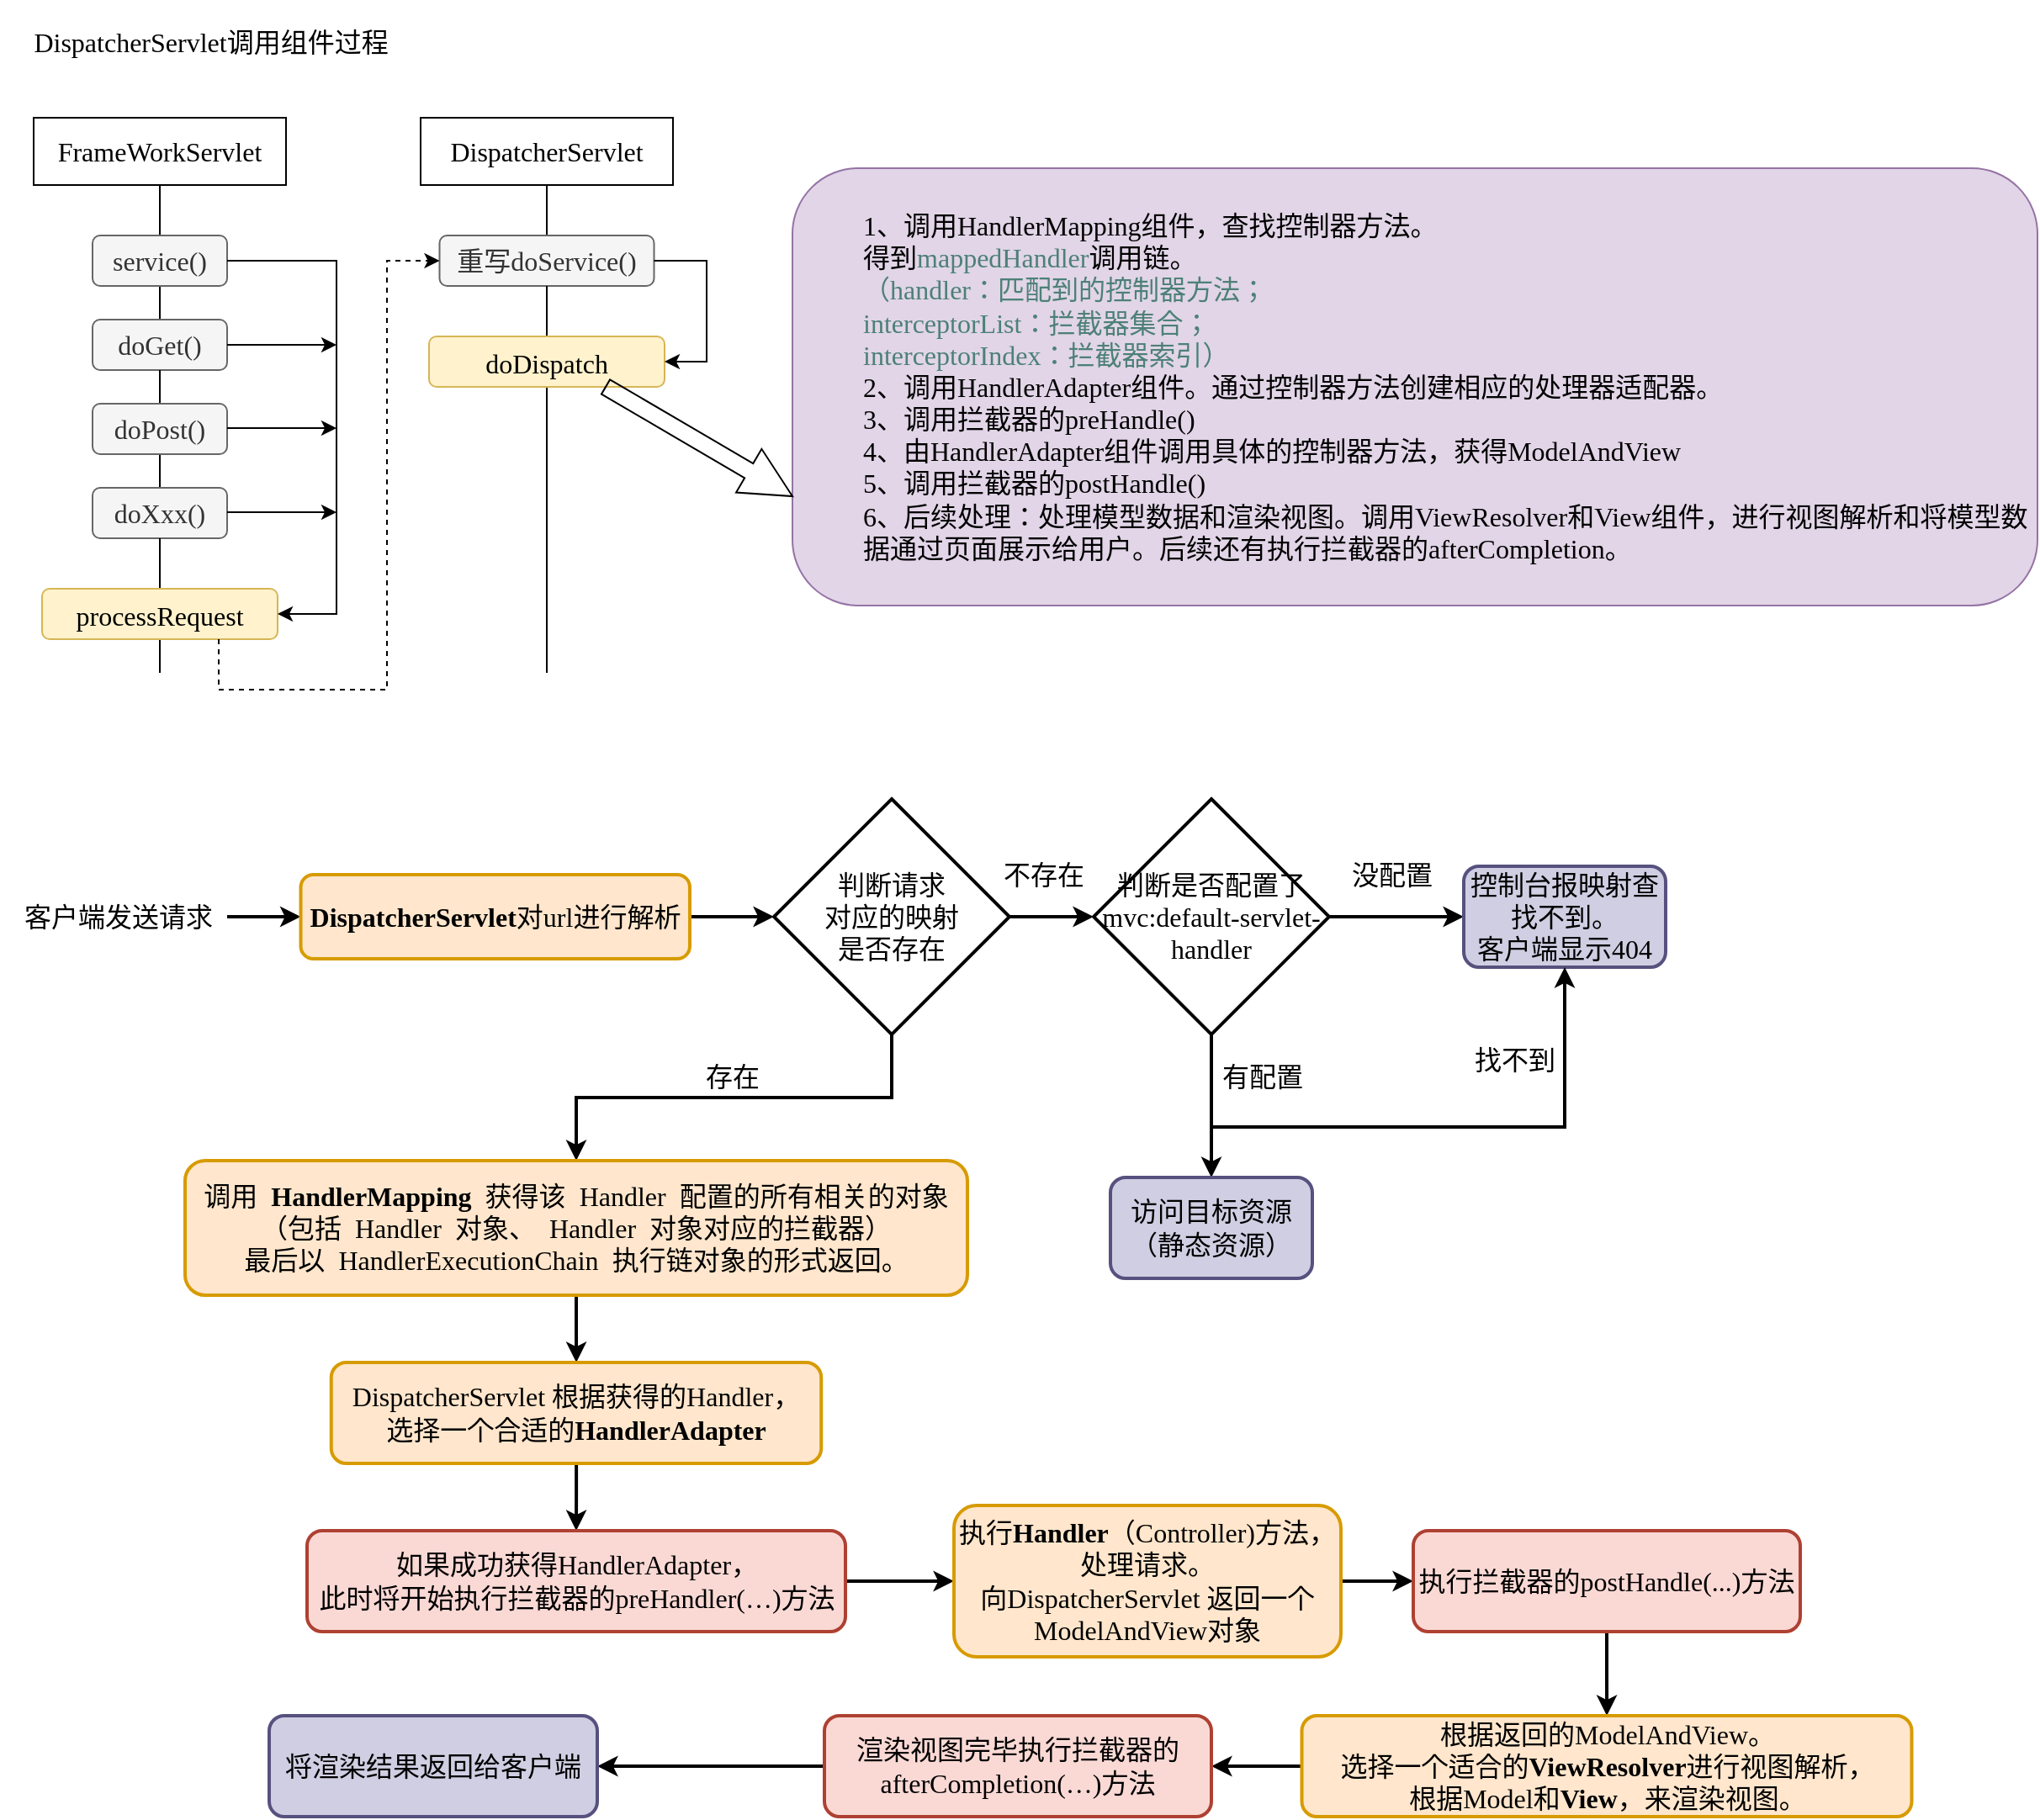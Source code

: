 <mxfile version="15.6.8" type="github">
  <diagram id="KfAR4TID4Bc1_DBofIgW" name="第 1 页">
    <mxGraphModel dx="1422" dy="761" grid="1" gridSize="10" guides="1" tooltips="1" connect="1" arrows="1" fold="1" page="1" pageScale="1" pageWidth="827" pageHeight="1169" math="0" shadow="0">
      <root>
        <mxCell id="0" />
        <mxCell id="1" parent="0" />
        <mxCell id="44p9dVUpJdmk08ztDr2i-1" value="&lt;p&gt;&lt;font face=&quot;Comic Sans MS&quot; style=&quot;font-size: 16px&quot;&gt;DispatcherServlet调用组件过程&lt;/font&gt;&lt;/p&gt;" style="text;html=1;align=center;verticalAlign=middle;resizable=0;points=[];autosize=1;strokeColor=none;fillColor=none;" vertex="1" parent="1">
          <mxGeometry x="30" y="40" width="250" height="50" as="geometry" />
        </mxCell>
        <mxCell id="44p9dVUpJdmk08ztDr2i-2" value="FrameWorkServlet" style="rounded=0;whiteSpace=wrap;html=1;fontFamily=Comic Sans MS;fontSize=16;" vertex="1" parent="1">
          <mxGeometry x="50" y="110" width="150" height="40" as="geometry" />
        </mxCell>
        <mxCell id="44p9dVUpJdmk08ztDr2i-3" value="DispatcherServlet" style="rounded=0;whiteSpace=wrap;html=1;fontFamily=Comic Sans MS;fontSize=16;" vertex="1" parent="1">
          <mxGeometry x="280" y="110" width="150" height="40" as="geometry" />
        </mxCell>
        <mxCell id="44p9dVUpJdmk08ztDr2i-4" value="" style="endArrow=none;html=1;rounded=0;fontFamily=Comic Sans MS;fontSize=16;entryX=0.5;entryY=1;entryDx=0;entryDy=0;startArrow=none;" edge="1" parent="1" source="44p9dVUpJdmk08ztDr2i-7" target="44p9dVUpJdmk08ztDr2i-2">
          <mxGeometry width="50" height="50" relative="1" as="geometry">
            <mxPoint x="125" y="360" as="sourcePoint" />
            <mxPoint x="440" y="340" as="targetPoint" />
          </mxGeometry>
        </mxCell>
        <mxCell id="44p9dVUpJdmk08ztDr2i-6" value="service()" style="rounded=1;whiteSpace=wrap;html=1;fontFamily=Comic Sans MS;fontSize=16;fillColor=#f5f5f5;fontColor=#333333;strokeColor=#666666;" vertex="1" parent="1">
          <mxGeometry x="85" y="180" width="80" height="30" as="geometry" />
        </mxCell>
        <mxCell id="44p9dVUpJdmk08ztDr2i-7" value="doGet()" style="rounded=1;whiteSpace=wrap;html=1;fontFamily=Comic Sans MS;fontSize=16;fillColor=#f5f5f5;fontColor=#333333;strokeColor=#666666;" vertex="1" parent="1">
          <mxGeometry x="85" y="230" width="80" height="30" as="geometry" />
        </mxCell>
        <mxCell id="44p9dVUpJdmk08ztDr2i-8" value="" style="endArrow=none;html=1;rounded=0;fontFamily=Comic Sans MS;fontSize=16;entryX=0.5;entryY=1;entryDx=0;entryDy=0;startArrow=none;" edge="1" parent="1" source="44p9dVUpJdmk08ztDr2i-10" target="44p9dVUpJdmk08ztDr2i-7">
          <mxGeometry width="50" height="50" relative="1" as="geometry">
            <mxPoint x="125" y="440" as="sourcePoint" />
            <mxPoint x="125" y="150" as="targetPoint" />
          </mxGeometry>
        </mxCell>
        <mxCell id="44p9dVUpJdmk08ztDr2i-9" value="doPost()" style="rounded=1;whiteSpace=wrap;html=1;fontFamily=Comic Sans MS;fontSize=16;fillColor=#f5f5f5;fontColor=#333333;strokeColor=#666666;" vertex="1" parent="1">
          <mxGeometry x="85" y="280" width="80" height="30" as="geometry" />
        </mxCell>
        <mxCell id="44p9dVUpJdmk08ztDr2i-10" value="doXxx()" style="rounded=1;whiteSpace=wrap;html=1;fontFamily=Comic Sans MS;fontSize=16;fillColor=#f5f5f5;fontColor=#333333;strokeColor=#666666;" vertex="1" parent="1">
          <mxGeometry x="85" y="330" width="80" height="30" as="geometry" />
        </mxCell>
        <mxCell id="44p9dVUpJdmk08ztDr2i-11" value="" style="endArrow=none;html=1;rounded=0;fontFamily=Comic Sans MS;fontSize=16;entryX=0.5;entryY=1;entryDx=0;entryDy=0;" edge="1" parent="1" target="44p9dVUpJdmk08ztDr2i-10">
          <mxGeometry width="50" height="50" relative="1" as="geometry">
            <mxPoint x="125" y="440" as="sourcePoint" />
            <mxPoint x="125" y="270" as="targetPoint" />
          </mxGeometry>
        </mxCell>
        <mxCell id="44p9dVUpJdmk08ztDr2i-12" value="processRequest" style="text;whiteSpace=wrap;html=1;fontSize=16;fontFamily=Comic Sans MS;fillColor=#fff2cc;strokeColor=#d6b656;rounded=1;align=center;" vertex="1" parent="1">
          <mxGeometry x="55" y="390" width="140" height="30" as="geometry" />
        </mxCell>
        <mxCell id="44p9dVUpJdmk08ztDr2i-14" value="" style="endArrow=classic;html=1;rounded=0;fontFamily=Comic Sans MS;fontSize=16;exitX=1;exitY=0.5;exitDx=0;exitDy=0;entryX=1;entryY=0.5;entryDx=0;entryDy=0;" edge="1" parent="1" source="44p9dVUpJdmk08ztDr2i-6" target="44p9dVUpJdmk08ztDr2i-12">
          <mxGeometry width="50" height="50" relative="1" as="geometry">
            <mxPoint x="390" y="290" as="sourcePoint" />
            <mxPoint x="440" y="240" as="targetPoint" />
            <Array as="points">
              <mxPoint x="230" y="195" />
              <mxPoint x="230" y="405" />
            </Array>
          </mxGeometry>
        </mxCell>
        <mxCell id="44p9dVUpJdmk08ztDr2i-15" value="" style="endArrow=classic;html=1;rounded=0;fontFamily=Comic Sans MS;fontSize=16;exitX=1;exitY=0.5;exitDx=0;exitDy=0;" edge="1" parent="1" source="44p9dVUpJdmk08ztDr2i-7">
          <mxGeometry width="50" height="50" relative="1" as="geometry">
            <mxPoint x="390" y="290" as="sourcePoint" />
            <mxPoint x="230" y="245" as="targetPoint" />
          </mxGeometry>
        </mxCell>
        <mxCell id="44p9dVUpJdmk08ztDr2i-16" value="" style="endArrow=classic;html=1;rounded=0;fontFamily=Comic Sans MS;fontSize=16;exitX=1;exitY=0.5;exitDx=0;exitDy=0;" edge="1" parent="1">
          <mxGeometry width="50" height="50" relative="1" as="geometry">
            <mxPoint x="165" y="294.5" as="sourcePoint" />
            <mxPoint x="230" y="294.5" as="targetPoint" />
          </mxGeometry>
        </mxCell>
        <mxCell id="44p9dVUpJdmk08ztDr2i-17" value="" style="endArrow=classic;html=1;rounded=0;fontFamily=Comic Sans MS;fontSize=16;exitX=1;exitY=0.5;exitDx=0;exitDy=0;" edge="1" parent="1">
          <mxGeometry width="50" height="50" relative="1" as="geometry">
            <mxPoint x="165" y="344.5" as="sourcePoint" />
            <mxPoint x="230" y="344.5" as="targetPoint" />
          </mxGeometry>
        </mxCell>
        <mxCell id="44p9dVUpJdmk08ztDr2i-18" value="" style="endArrow=none;html=1;rounded=0;fontFamily=Comic Sans MS;fontSize=16;entryX=0.5;entryY=1;entryDx=0;entryDy=0;startArrow=none;" edge="1" parent="1" source="44p9dVUpJdmk08ztDr2i-19" target="44p9dVUpJdmk08ztDr2i-3">
          <mxGeometry width="50" height="50" relative="1" as="geometry">
            <mxPoint x="355" y="440" as="sourcePoint" />
            <mxPoint x="440" y="240" as="targetPoint" />
          </mxGeometry>
        </mxCell>
        <mxCell id="44p9dVUpJdmk08ztDr2i-19" value="重写doService()" style="rounded=1;whiteSpace=wrap;html=1;fontFamily=Comic Sans MS;fontSize=16;fillColor=#f5f5f5;fontColor=#333333;strokeColor=#666666;" vertex="1" parent="1">
          <mxGeometry x="291.25" y="180" width="127.5" height="30" as="geometry" />
        </mxCell>
        <mxCell id="44p9dVUpJdmk08ztDr2i-21" value="" style="endArrow=none;html=1;rounded=0;fontFamily=Comic Sans MS;fontSize=16;entryX=0.5;entryY=1;entryDx=0;entryDy=0;" edge="1" parent="1" target="44p9dVUpJdmk08ztDr2i-19">
          <mxGeometry width="50" height="50" relative="1" as="geometry">
            <mxPoint x="355" y="440" as="sourcePoint" />
            <mxPoint x="355" y="150" as="targetPoint" />
          </mxGeometry>
        </mxCell>
        <mxCell id="44p9dVUpJdmk08ztDr2i-22" value="" style="endArrow=classic;html=1;rounded=0;fontFamily=Comic Sans MS;fontSize=16;exitX=0.75;exitY=1;exitDx=0;exitDy=0;entryX=0;entryY=0.5;entryDx=0;entryDy=0;dashed=1;" edge="1" parent="1" source="44p9dVUpJdmk08ztDr2i-12" target="44p9dVUpJdmk08ztDr2i-19">
          <mxGeometry width="50" height="50" relative="1" as="geometry">
            <mxPoint x="440" y="330" as="sourcePoint" />
            <mxPoint x="490" y="280" as="targetPoint" />
            <Array as="points">
              <mxPoint x="160" y="450" />
              <mxPoint x="260" y="450" />
              <mxPoint x="260" y="195" />
            </Array>
          </mxGeometry>
        </mxCell>
        <mxCell id="44p9dVUpJdmk08ztDr2i-23" value="doDispatch" style="text;whiteSpace=wrap;html=1;fontSize=16;fontFamily=Comic Sans MS;fillColor=#fff2cc;strokeColor=#d6b656;rounded=1;align=center;" vertex="1" parent="1">
          <mxGeometry x="285" y="240" width="140" height="30" as="geometry" />
        </mxCell>
        <mxCell id="44p9dVUpJdmk08ztDr2i-25" value="" style="endArrow=classic;html=1;rounded=0;fontFamily=Comic Sans MS;fontSize=16;exitX=1;exitY=0.5;exitDx=0;exitDy=0;entryX=1;entryY=0.5;entryDx=0;entryDy=0;" edge="1" parent="1" source="44p9dVUpJdmk08ztDr2i-19" target="44p9dVUpJdmk08ztDr2i-23">
          <mxGeometry width="50" height="50" relative="1" as="geometry">
            <mxPoint x="390" y="280" as="sourcePoint" />
            <mxPoint x="440" y="230" as="targetPoint" />
            <Array as="points">
              <mxPoint x="450" y="195" />
              <mxPoint x="450" y="255" />
            </Array>
          </mxGeometry>
        </mxCell>
        <mxCell id="44p9dVUpJdmk08ztDr2i-29" value="&lt;blockquote style=&quot;margin: 0 0 0 40px ; border: none ; padding: 0px&quot;&gt;&lt;div&gt;&lt;span&gt;&lt;font face=&quot;Times New Roman&quot;&gt;1、调用HandlerMapping组件，查找控制器方法。&lt;/font&gt;&lt;/span&gt;&lt;/div&gt;&lt;div&gt;&lt;font face=&quot;Times New Roman&quot;&gt;&lt;span&gt;得到&lt;/span&gt;&lt;font color=&quot;#4d8077&quot;&gt;mappedHandler&lt;/font&gt;&lt;span&gt;调用链。&lt;/span&gt;&lt;/font&gt;&lt;/div&gt;&lt;font face=&quot;Times New Roman&quot;&gt;&lt;font color=&quot;#4d8077&quot;&gt;&lt;div&gt;&lt;span&gt;（&lt;/span&gt;&lt;span&gt;handler：匹配到的控制器方法；&lt;/span&gt;&lt;/div&gt;&lt;/font&gt;&lt;font color=&quot;#4d8077&quot;&gt;&lt;div&gt;&lt;span&gt;interceptorList：拦截器集合；&lt;/span&gt;&lt;/div&gt;&lt;/font&gt;&lt;font color=&quot;#4d8077&quot;&gt;&lt;div&gt;&lt;span&gt;interceptorIndex：拦截器索引）&lt;/span&gt;&lt;/div&gt;&lt;/font&gt;2、调用HandlerAdapter组件。通过控制器方法创建相应的处理器适配器。&lt;br&gt;3、调用拦截器的preHandle()&lt;br&gt;4、由HandlerAdapter组件调用具体的控制器方法，获得ModelAndView&lt;br&gt;5、调用拦截器的postHandle()&lt;br&gt;6、后续处理：处理模型数据和渲染视图。调用ViewResolver和View组件，进行视图解析和将模型数据通过页面展示给用户。后续还有执行拦截器的afterCompletion。&lt;/font&gt;&lt;/blockquote&gt;" style="rounded=1;whiteSpace=wrap;html=1;fontFamily=Comic Sans MS;fontSize=16;align=left;fillColor=#e1d5e7;strokeColor=#9673a6;" vertex="1" parent="1">
          <mxGeometry x="501" y="140" width="740" height="260" as="geometry" />
        </mxCell>
        <mxCell id="44p9dVUpJdmk08ztDr2i-30" value="" style="shape=arrow;endArrow=classic;html=1;rounded=0;fontFamily=Times New Roman;fontSize=16;fontColor=#000000;exitX=0.75;exitY=1;exitDx=0;exitDy=0;entryX=0;entryY=0.75;entryDx=0;entryDy=0;" edge="1" parent="1" source="44p9dVUpJdmk08ztDr2i-23" target="44p9dVUpJdmk08ztDr2i-29">
          <mxGeometry width="50" height="50" relative="1" as="geometry">
            <mxPoint x="420" y="390" as="sourcePoint" />
            <mxPoint x="470" y="340" as="targetPoint" />
            <Array as="points">
              <mxPoint x="390" y="335" />
            </Array>
          </mxGeometry>
        </mxCell>
        <mxCell id="44p9dVUpJdmk08ztDr2i-34" value="" style="edgeStyle=orthogonalEdgeStyle;rounded=0;orthogonalLoop=1;jettySize=auto;html=1;fontFamily=Times New Roman;fontSize=16;fontColor=#000000;startArrow=none;startFill=0;endArrow=classic;endFill=1;strokeWidth=2;" edge="1" parent="1" source="44p9dVUpJdmk08ztDr2i-32" target="44p9dVUpJdmk08ztDr2i-33">
          <mxGeometry relative="1" as="geometry" />
        </mxCell>
        <mxCell id="44p9dVUpJdmk08ztDr2i-32" value="客户端发送请求" style="text;html=1;align=center;verticalAlign=middle;resizable=0;points=[];autosize=1;strokeColor=none;fillColor=none;fontSize=16;fontFamily=Times New Roman;fontColor=#000000;" vertex="1" parent="1">
          <mxGeometry x="35" y="575" width="130" height="20" as="geometry" />
        </mxCell>
        <mxCell id="44p9dVUpJdmk08ztDr2i-36" style="edgeStyle=orthogonalEdgeStyle;rounded=0;orthogonalLoop=1;jettySize=auto;html=1;exitX=1;exitY=0.5;exitDx=0;exitDy=0;fontFamily=Times New Roman;fontSize=16;fontColor=#000000;startArrow=none;startFill=0;endArrow=classic;endFill=1;strokeWidth=2;" edge="1" parent="1" source="44p9dVUpJdmk08ztDr2i-33">
          <mxGeometry relative="1" as="geometry">
            <mxPoint x="440" y="585" as="targetPoint" />
          </mxGeometry>
        </mxCell>
        <mxCell id="44p9dVUpJdmk08ztDr2i-38" value="" style="edgeStyle=orthogonalEdgeStyle;rounded=0;orthogonalLoop=1;jettySize=auto;html=1;fontFamily=Times New Roman;fontSize=16;fontColor=#000000;startArrow=none;startFill=0;endArrow=classic;endFill=1;strokeWidth=2;" edge="1" parent="1" source="44p9dVUpJdmk08ztDr2i-33" target="44p9dVUpJdmk08ztDr2i-37">
          <mxGeometry relative="1" as="geometry" />
        </mxCell>
        <mxCell id="44p9dVUpJdmk08ztDr2i-33" value="&lt;b&gt;DispatcherServlet&lt;/b&gt;对url进行解析" style="whiteSpace=wrap;html=1;rounded=1;fontFamily=Times New Roman;fontSize=16;align=center;strokeWidth=2;fillColor=#ffe6cc;strokeColor=#d79b00;" vertex="1" parent="1">
          <mxGeometry x="208.75" y="560" width="231.25" height="50" as="geometry" />
        </mxCell>
        <mxCell id="44p9dVUpJdmk08ztDr2i-41" value="" style="edgeStyle=orthogonalEdgeStyle;rounded=0;orthogonalLoop=1;jettySize=auto;html=1;fontFamily=Times New Roman;fontSize=16;fontColor=#000000;startArrow=none;startFill=0;endArrow=classic;endFill=1;strokeWidth=2;" edge="1" parent="1" source="44p9dVUpJdmk08ztDr2i-37" target="44p9dVUpJdmk08ztDr2i-40">
          <mxGeometry relative="1" as="geometry" />
        </mxCell>
        <mxCell id="44p9dVUpJdmk08ztDr2i-53" value="" style="edgeStyle=orthogonalEdgeStyle;rounded=0;orthogonalLoop=1;jettySize=auto;html=1;fontFamily=Times New Roman;fontSize=16;fontColor=#000000;startArrow=none;startFill=0;endArrow=classic;endFill=1;strokeWidth=2;" edge="1" parent="1" source="44p9dVUpJdmk08ztDr2i-37" target="44p9dVUpJdmk08ztDr2i-52">
          <mxGeometry relative="1" as="geometry" />
        </mxCell>
        <mxCell id="44p9dVUpJdmk08ztDr2i-37" value="&lt;span&gt;判断请求&lt;br&gt;对应的映射&lt;br&gt;是否存在&lt;/span&gt;" style="strokeWidth=2;html=1;shape=mxgraph.flowchart.decision;whiteSpace=wrap;rounded=1;fontFamily=Times New Roman;fontSize=16;fontColor=#000000;align=center;" vertex="1" parent="1">
          <mxGeometry x="490" y="515" width="140" height="140" as="geometry" />
        </mxCell>
        <mxCell id="44p9dVUpJdmk08ztDr2i-44" value="" style="edgeStyle=orthogonalEdgeStyle;rounded=0;orthogonalLoop=1;jettySize=auto;html=1;fontFamily=Times New Roman;fontSize=16;fontColor=#000000;startArrow=none;startFill=0;endArrow=classic;endFill=1;strokeWidth=2;" edge="1" parent="1" source="44p9dVUpJdmk08ztDr2i-40" target="44p9dVUpJdmk08ztDr2i-43">
          <mxGeometry relative="1" as="geometry" />
        </mxCell>
        <mxCell id="44p9dVUpJdmk08ztDr2i-47" value="" style="edgeStyle=orthogonalEdgeStyle;rounded=0;orthogonalLoop=1;jettySize=auto;html=1;fontFamily=Times New Roman;fontSize=16;fontColor=#000000;startArrow=none;startFill=0;endArrow=classic;endFill=1;strokeWidth=2;" edge="1" parent="1" source="44p9dVUpJdmk08ztDr2i-40" target="44p9dVUpJdmk08ztDr2i-46">
          <mxGeometry relative="1" as="geometry" />
        </mxCell>
        <mxCell id="44p9dVUpJdmk08ztDr2i-40" value="&lt;span&gt;判断是否配置了&lt;br&gt;&lt;/span&gt;mvc:default-servlet-handler" style="strokeWidth=2;html=1;shape=mxgraph.flowchart.decision;whiteSpace=wrap;rounded=1;fontFamily=Times New Roman;fontSize=16;fontColor=#000000;align=center;" vertex="1" parent="1">
          <mxGeometry x="680" y="515" width="140" height="140" as="geometry" />
        </mxCell>
        <mxCell id="44p9dVUpJdmk08ztDr2i-42" value="不存在" style="text;html=1;align=center;verticalAlign=middle;resizable=0;points=[];autosize=1;strokeColor=none;fillColor=none;fontSize=16;fontFamily=Times New Roman;fontColor=#000000;" vertex="1" parent="1">
          <mxGeometry x="620" y="550" width="60" height="20" as="geometry" />
        </mxCell>
        <mxCell id="44p9dVUpJdmk08ztDr2i-43" value="控制台报映射查找不到。&lt;br&gt;客户端显示404" style="whiteSpace=wrap;html=1;rounded=1;fontFamily=Times New Roman;fontSize=16;strokeWidth=2;fillColor=#d0cee2;strokeColor=#56517e;" vertex="1" parent="1">
          <mxGeometry x="900" y="555" width="120" height="60" as="geometry" />
        </mxCell>
        <mxCell id="44p9dVUpJdmk08ztDr2i-45" value="没配置" style="text;html=1;align=center;verticalAlign=middle;resizable=0;points=[];autosize=1;strokeColor=none;fillColor=none;fontSize=16;fontFamily=Times New Roman;fontColor=#000000;" vertex="1" parent="1">
          <mxGeometry x="827" y="550" width="60" height="20" as="geometry" />
        </mxCell>
        <mxCell id="44p9dVUpJdmk08ztDr2i-46" value="访问目标资源（静态资源）" style="whiteSpace=wrap;html=1;rounded=1;fontFamily=Times New Roman;fontSize=16;strokeWidth=2;fillColor=#d0cee2;strokeColor=#56517e;" vertex="1" parent="1">
          <mxGeometry x="690" y="740" width="120" height="60" as="geometry" />
        </mxCell>
        <mxCell id="44p9dVUpJdmk08ztDr2i-48" value="有配置" style="text;html=1;align=center;verticalAlign=middle;resizable=0;points=[];autosize=1;strokeColor=none;fillColor=none;fontSize=16;fontFamily=Times New Roman;fontColor=#000000;" vertex="1" parent="1">
          <mxGeometry x="750" y="670" width="60" height="20" as="geometry" />
        </mxCell>
        <mxCell id="44p9dVUpJdmk08ztDr2i-49" value="" style="endArrow=classic;html=1;rounded=0;fontFamily=Times New Roman;fontSize=16;fontColor=#000000;strokeWidth=2;entryX=0.5;entryY=1;entryDx=0;entryDy=0;" edge="1" parent="1" target="44p9dVUpJdmk08ztDr2i-43">
          <mxGeometry width="50" height="50" relative="1" as="geometry">
            <mxPoint x="750" y="710" as="sourcePoint" />
            <mxPoint x="670" y="670" as="targetPoint" />
            <Array as="points">
              <mxPoint x="960" y="710" />
            </Array>
          </mxGeometry>
        </mxCell>
        <mxCell id="44p9dVUpJdmk08ztDr2i-50" value="找不到" style="text;html=1;align=center;verticalAlign=middle;resizable=0;points=[];autosize=1;strokeColor=none;fillColor=none;fontSize=16;fontFamily=Times New Roman;fontColor=#000000;" vertex="1" parent="1">
          <mxGeometry x="900" y="660" width="60" height="20" as="geometry" />
        </mxCell>
        <mxCell id="44p9dVUpJdmk08ztDr2i-56" value="" style="edgeStyle=orthogonalEdgeStyle;rounded=0;orthogonalLoop=1;jettySize=auto;html=1;fontFamily=Times New Roman;fontSize=16;fontColor=#000000;startArrow=none;startFill=0;endArrow=classic;endFill=1;strokeWidth=2;" edge="1" parent="1" source="44p9dVUpJdmk08ztDr2i-52" target="44p9dVUpJdmk08ztDr2i-55">
          <mxGeometry relative="1" as="geometry" />
        </mxCell>
        <mxCell id="44p9dVUpJdmk08ztDr2i-52" value="&lt;span class=&quot;&quot; style=&quot;box-sizing: border-box ; word-break: break-word ; text-align: left&quot;&gt;调用&lt;/span&gt;&lt;span style=&quot;padding-right: 0.125em ; padding-left: 0.125em&quot;&gt;&lt;i style=&quot;box-sizing: border-box ; text-align: left ; padding: 0px 0.125em&quot;&gt;&lt;/i&gt;&lt;/span&gt;&lt;span class=&quot;&quot; style=&quot;box-sizing: border-box ; word-break: break-word ; text-align: left&quot;&gt;&lt;b&gt;HandlerMapping&lt;/b&gt;&lt;/span&gt;&lt;span style=&quot;padding-right: 0.125em ; padding-left: 0.125em&quot;&gt;&lt;i style=&quot;box-sizing: border-box ; text-align: left ; padding: 0px 0.125em&quot;&gt;&lt;/i&gt;&lt;/span&gt;&lt;span class=&quot;&quot; style=&quot;box-sizing: border-box ; word-break: break-word ; text-align: left&quot;&gt;获得该&lt;/span&gt;&lt;span style=&quot;padding-right: 0.125em ; padding-left: 0.125em&quot;&gt;&lt;i style=&quot;box-sizing: border-box ; text-align: left ; padding: 0px 0.125em&quot;&gt;&lt;/i&gt;&lt;/span&gt;&lt;span class=&quot;&quot; style=&quot;box-sizing: border-box ; word-break: break-word ; text-align: left&quot;&gt;Handler&lt;/span&gt;&lt;span style=&quot;padding-right: 0.125em ; padding-left: 0.125em&quot;&gt;&lt;i style=&quot;box-sizing: border-box ; text-align: left ; padding: 0px 0.125em&quot;&gt;&lt;/i&gt;&lt;/span&gt;&lt;span class=&quot;&quot; style=&quot;box-sizing: border-box ; word-break: break-word ; text-align: left&quot;&gt;配置的所有相关的对象&lt;br&gt;（包括&lt;/span&gt;&lt;span style=&quot;padding-right: 0.125em ; padding-left: 0.125em&quot;&gt;&lt;i style=&quot;box-sizing: border-box ; text-align: left ; padding: 0px 0.125em&quot;&gt;&lt;/i&gt;&lt;/span&gt;&lt;span class=&quot;&quot; style=&quot;box-sizing: border-box ; word-break: break-word ; text-align: left&quot;&gt;Handler&lt;/span&gt;&lt;span style=&quot;padding-right: 0.125em ; padding-left: 0.125em&quot;&gt;&lt;i style=&quot;box-sizing: border-box ; text-align: left ; padding: 0px 0.125em&quot;&gt;&lt;/i&gt;&lt;/span&gt;&lt;span class=&quot;&quot; style=&quot;box-sizing: border-box ; word-break: break-word ; text-align: left&quot;&gt;对象、&lt;/span&gt;&lt;span style=&quot;padding-right: 0.125em ; padding-left: 0.125em&quot;&gt;&lt;i style=&quot;box-sizing: border-box ; text-align: left ; padding: 0px 0.125em&quot;&gt;&lt;/i&gt;&lt;/span&gt;&lt;span class=&quot;&quot; style=&quot;box-sizing: border-box ; word-break: break-word ; text-align: left&quot;&gt;Handler&lt;/span&gt;&lt;span style=&quot;padding-right: 0.125em ; padding-left: 0.125em&quot;&gt;&lt;i style=&quot;box-sizing: border-box ; text-align: left ; padding: 0px 0.125em&quot;&gt;&lt;/i&gt;&lt;/span&gt;&lt;span class=&quot;&quot; style=&quot;box-sizing: border-box ; word-break: break-word ; text-align: left&quot;&gt;对象对应的拦截器）&lt;br&gt;最后以&lt;/span&gt;&lt;span style=&quot;padding-right: 0.125em ; padding-left: 0.125em&quot;&gt;&lt;i style=&quot;box-sizing: border-box ; text-align: left ; padding: 0px 0.125em&quot;&gt;&lt;/i&gt;&lt;/span&gt;&lt;span class=&quot;&quot; style=&quot;box-sizing: border-box ; word-break: break-word ; text-align: left&quot;&gt;HandlerExecutionChain&lt;/span&gt;&lt;span style=&quot;padding-right: 0.125em ; padding-left: 0.125em&quot;&gt;&lt;i style=&quot;box-sizing: border-box ; text-align: left ; padding: 0px 0.125em&quot;&gt;&lt;/i&gt;&lt;/span&gt;&lt;span class=&quot;&quot; style=&quot;box-sizing: border-box ; word-break: break-word ; text-align: left&quot;&gt;执行链对象的形式返回。&lt;/span&gt;" style="whiteSpace=wrap;html=1;rounded=1;fontFamily=Times New Roman;fontSize=16;strokeWidth=2;fillColor=#ffe6cc;strokeColor=#d79b00;" vertex="1" parent="1">
          <mxGeometry x="140" y="730" width="465" height="80" as="geometry" />
        </mxCell>
        <mxCell id="44p9dVUpJdmk08ztDr2i-54" value="存在" style="text;html=1;align=center;verticalAlign=middle;resizable=0;points=[];autosize=1;strokeColor=none;fillColor=none;fontSize=16;fontFamily=Times New Roman;fontColor=#000000;" vertex="1" parent="1">
          <mxGeometry x="440" y="670" width="50" height="20" as="geometry" />
        </mxCell>
        <mxCell id="44p9dVUpJdmk08ztDr2i-58" value="" style="edgeStyle=orthogonalEdgeStyle;rounded=0;orthogonalLoop=1;jettySize=auto;html=1;fontFamily=Times New Roman;fontSize=16;fontColor=#000000;startArrow=none;startFill=0;endArrow=classic;endFill=1;strokeWidth=2;" edge="1" parent="1" source="44p9dVUpJdmk08ztDr2i-55" target="44p9dVUpJdmk08ztDr2i-57">
          <mxGeometry relative="1" as="geometry" />
        </mxCell>
        <mxCell id="44p9dVUpJdmk08ztDr2i-55" value="DispatcherServlet 根据获得的Handler，&lt;br&gt;选择一个合适的&lt;b&gt;HandlerAdapter&lt;/b&gt;" style="rounded=1;whiteSpace=wrap;html=1;fontFamily=Times New Roman;fontSize=16;strokeWidth=2;align=center;fillColor=#ffe6cc;strokeColor=#d79b00;" vertex="1" parent="1">
          <mxGeometry x="226.87" y="850" width="291.25" height="60" as="geometry" />
        </mxCell>
        <mxCell id="44p9dVUpJdmk08ztDr2i-60" value="" style="edgeStyle=orthogonalEdgeStyle;rounded=0;orthogonalLoop=1;jettySize=auto;html=1;fontFamily=Times New Roman;fontSize=16;fontColor=#000000;startArrow=none;startFill=0;endArrow=classic;endFill=1;strokeWidth=2;" edge="1" parent="1" source="44p9dVUpJdmk08ztDr2i-57" target="44p9dVUpJdmk08ztDr2i-59">
          <mxGeometry relative="1" as="geometry" />
        </mxCell>
        <mxCell id="44p9dVUpJdmk08ztDr2i-57" value="如果成功获得HandlerAdapter，&lt;br&gt;此时将开始执行拦截器的preHandler(…)方法" style="rounded=1;whiteSpace=wrap;html=1;fontFamily=Times New Roman;fontSize=16;strokeWidth=2;align=center;fillColor=#fad9d5;strokeColor=#ae4132;" vertex="1" parent="1">
          <mxGeometry x="212.5" y="950" width="320" height="60" as="geometry" />
        </mxCell>
        <mxCell id="44p9dVUpJdmk08ztDr2i-62" value="" style="edgeStyle=orthogonalEdgeStyle;rounded=0;orthogonalLoop=1;jettySize=auto;html=1;fontFamily=Times New Roman;fontSize=16;fontColor=#000000;startArrow=none;startFill=0;endArrow=classic;endFill=1;strokeWidth=2;" edge="1" parent="1" source="44p9dVUpJdmk08ztDr2i-59" target="44p9dVUpJdmk08ztDr2i-61">
          <mxGeometry relative="1" as="geometry" />
        </mxCell>
        <mxCell id="44p9dVUpJdmk08ztDr2i-59" value="执行&lt;b&gt;Handler&lt;/b&gt;（Controller)方法，处理请求。&lt;br&gt;向DispatcherServlet 返回一个ModelAndView对象" style="rounded=1;whiteSpace=wrap;html=1;fontFamily=Times New Roman;fontSize=16;fontColor=rgba(0, 0, 0, 1);strokeWidth=2;align=center;strokeColor=#d79b00;fillColor=#ffe6cc;" vertex="1" parent="1">
          <mxGeometry x="597" y="935" width="230" height="90" as="geometry" />
        </mxCell>
        <mxCell id="44p9dVUpJdmk08ztDr2i-64" value="" style="edgeStyle=orthogonalEdgeStyle;rounded=0;orthogonalLoop=1;jettySize=auto;html=1;fontFamily=Times New Roman;fontSize=16;fontColor=#000000;startArrow=none;startFill=0;endArrow=classic;endFill=1;strokeWidth=2;" edge="1" parent="1" source="44p9dVUpJdmk08ztDr2i-61" target="44p9dVUpJdmk08ztDr2i-63">
          <mxGeometry relative="1" as="geometry" />
        </mxCell>
        <mxCell id="44p9dVUpJdmk08ztDr2i-61" value="执行拦截器的postHandle(...)方法" style="whiteSpace=wrap;html=1;rounded=1;fontFamily=Times New Roman;fontSize=16;fontColor=rgba(0, 0, 0, 1);strokeWidth=2;strokeColor=#ae4132;fillColor=#fad9d5;" vertex="1" parent="1">
          <mxGeometry x="870" y="950" width="230" height="60" as="geometry" />
        </mxCell>
        <mxCell id="44p9dVUpJdmk08ztDr2i-66" value="" style="edgeStyle=orthogonalEdgeStyle;rounded=0;orthogonalLoop=1;jettySize=auto;html=1;fontFamily=Times New Roman;fontSize=16;fontColor=#000000;startArrow=none;startFill=0;endArrow=classic;endFill=1;strokeWidth=2;" edge="1" parent="1" source="44p9dVUpJdmk08ztDr2i-63" target="44p9dVUpJdmk08ztDr2i-65">
          <mxGeometry relative="1" as="geometry" />
        </mxCell>
        <mxCell id="44p9dVUpJdmk08ztDr2i-63" value="根据返回的ModelAndView。&lt;br&gt;选择一个适合的&lt;b&gt;ViewResolver&lt;/b&gt;进行视图解析，&lt;br&gt;根据Model和&lt;b&gt;View&lt;/b&gt;，来渲染视图。" style="whiteSpace=wrap;html=1;rounded=1;fontFamily=Times New Roman;fontSize=16;fontColor=rgba(0, 0, 0, 1);strokeWidth=2;strokeColor=#d79b00;fillColor=#ffe6cc;" vertex="1" parent="1">
          <mxGeometry x="803.75" y="1060" width="362.5" height="60" as="geometry" />
        </mxCell>
        <mxCell id="44p9dVUpJdmk08ztDr2i-68" value="" style="edgeStyle=orthogonalEdgeStyle;rounded=0;orthogonalLoop=1;jettySize=auto;html=1;fontFamily=Times New Roman;fontSize=16;fontColor=#000000;startArrow=none;startFill=0;endArrow=classic;endFill=1;strokeWidth=2;" edge="1" parent="1" source="44p9dVUpJdmk08ztDr2i-65" target="44p9dVUpJdmk08ztDr2i-67">
          <mxGeometry relative="1" as="geometry" />
        </mxCell>
        <mxCell id="44p9dVUpJdmk08ztDr2i-65" value="渲染视图完毕执行拦截器的afterCompletion(…)方法" style="whiteSpace=wrap;html=1;rounded=1;fontFamily=Times New Roman;fontSize=16;fontColor=rgba(0, 0, 0, 1);strokeWidth=2;strokeColor=#ae4132;fillColor=#fad9d5;" vertex="1" parent="1">
          <mxGeometry x="520" y="1060" width="230" height="60" as="geometry" />
        </mxCell>
        <mxCell id="44p9dVUpJdmk08ztDr2i-67" value="将渲染结果返回给客户端" style="whiteSpace=wrap;html=1;rounded=1;fontFamily=Times New Roman;fontSize=16;strokeWidth=2;fillColor=#d0cee2;strokeColor=#56517e;" vertex="1" parent="1">
          <mxGeometry x="190" y="1060" width="195" height="60" as="geometry" />
        </mxCell>
      </root>
    </mxGraphModel>
  </diagram>
</mxfile>
